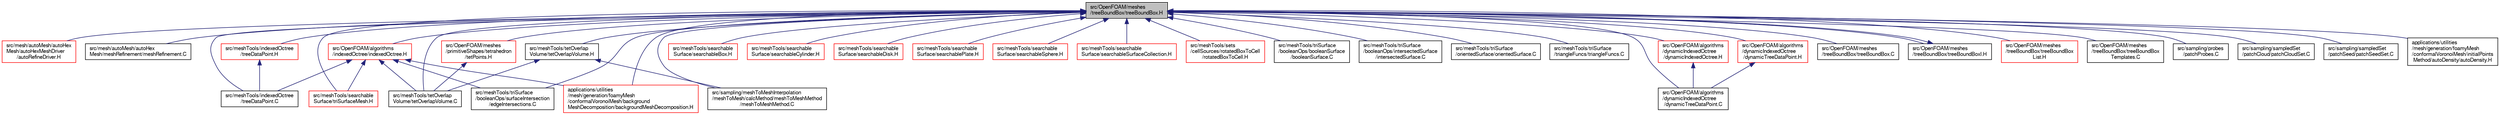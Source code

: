 digraph "src/OpenFOAM/meshes/treeBoundBox/treeBoundBox.H"
{
  bgcolor="transparent";
  edge [fontname="FreeSans",fontsize="10",labelfontname="FreeSans",labelfontsize="10"];
  node [fontname="FreeSans",fontsize="10",shape=record];
  Node1 [label="src/OpenFOAM/meshes\l/treeBoundBox/treeBoundBox.H",height=0.2,width=0.4,color="black", fillcolor="grey75", style="filled" fontcolor="black"];
  Node1 -> Node2 [dir="back",color="midnightblue",fontsize="10",style="solid",fontname="FreeSans"];
  Node2 [label="src/mesh/autoMesh/autoHex\lMesh/autoHexMeshDriver\l/autoRefineDriver.H",height=0.2,width=0.4,color="red",URL="$a06578.html"];
  Node1 -> Node3 [dir="back",color="midnightblue",fontsize="10",style="solid",fontname="FreeSans"];
  Node3 [label="src/mesh/autoMesh/autoHex\lMesh/meshRefinement/meshRefinement.C",height=0.2,width=0.4,color="black",URL="$a06601.html"];
  Node1 -> Node4 [dir="back",color="midnightblue",fontsize="10",style="solid",fontname="FreeSans"];
  Node4 [label="src/meshTools/indexedOctree\l/treeDataPoint.H",height=0.2,width=0.4,color="red",URL="$a06810.html"];
  Node4 -> Node5 [dir="back",color="midnightblue",fontsize="10",style="solid",fontname="FreeSans"];
  Node5 [label="src/meshTools/indexedOctree\l/treeDataPoint.C",height=0.2,width=0.4,color="black",URL="$a06809.html"];
  Node1 -> Node5 [dir="back",color="midnightblue",fontsize="10",style="solid",fontname="FreeSans"];
  Node1 -> Node6 [dir="back",color="midnightblue",fontsize="10",style="solid",fontname="FreeSans"];
  Node6 [label="src/meshTools/searchable\lSurface/triSurfaceMesh.H",height=0.2,width=0.4,color="red",URL="$a06906.html"];
  Node1 -> Node7 [dir="back",color="midnightblue",fontsize="10",style="solid",fontname="FreeSans"];
  Node7 [label="src/meshTools/searchable\lSurface/searchableBox.H",height=0.2,width=0.4,color="red",URL="$a06884.html"];
  Node1 -> Node8 [dir="back",color="midnightblue",fontsize="10",style="solid",fontname="FreeSans"];
  Node8 [label="src/meshTools/searchable\lSurface/searchableCylinder.H",height=0.2,width=0.4,color="red",URL="$a06886.html"];
  Node1 -> Node9 [dir="back",color="midnightblue",fontsize="10",style="solid",fontname="FreeSans"];
  Node9 [label="src/meshTools/searchable\lSurface/searchableDisk.H",height=0.2,width=0.4,color="red",URL="$a06888.html"];
  Node1 -> Node10 [dir="back",color="midnightblue",fontsize="10",style="solid",fontname="FreeSans"];
  Node10 [label="src/meshTools/searchable\lSurface/searchablePlate.H",height=0.2,width=0.4,color="red",URL="$a06892.html"];
  Node1 -> Node11 [dir="back",color="midnightblue",fontsize="10",style="solid",fontname="FreeSans"];
  Node11 [label="src/meshTools/searchable\lSurface/searchableSphere.H",height=0.2,width=0.4,color="red",URL="$a06894.html"];
  Node1 -> Node12 [dir="back",color="midnightblue",fontsize="10",style="solid",fontname="FreeSans"];
  Node12 [label="src/meshTools/searchable\lSurface/searchableSurfaceCollection.H",height=0.2,width=0.4,color="red",URL="$a06898.html"];
  Node1 -> Node13 [dir="back",color="midnightblue",fontsize="10",style="solid",fontname="FreeSans"];
  Node13 [label="src/meshTools/sets\l/cellSources/rotatedBoxToCell\l/rotatedBoxToCell.H",height=0.2,width=0.4,color="red",URL="$a06933.html"];
  Node1 -> Node14 [dir="back",color="midnightblue",fontsize="10",style="solid",fontname="FreeSans"];
  Node14 [label="src/meshTools/tetOverlap\lVolume/tetOverlapVolume.H",height=0.2,width=0.4,color="black",URL="$a07014.html"];
  Node14 -> Node15 [dir="back",color="midnightblue",fontsize="10",style="solid",fontname="FreeSans"];
  Node15 [label="src/meshTools/tetOverlap\lVolume/tetOverlapVolume.C",height=0.2,width=0.4,color="black",URL="$a07013.html"];
  Node14 -> Node16 [dir="back",color="midnightblue",fontsize="10",style="solid",fontname="FreeSans"];
  Node16 [label="src/sampling/meshToMeshInterpolation\l/meshToMesh/calcMethod/meshToMeshMethod\l/meshToMeshMethod.C",height=0.2,width=0.4,color="black",URL="$a09164.html"];
  Node1 -> Node15 [dir="back",color="midnightblue",fontsize="10",style="solid",fontname="FreeSans"];
  Node1 -> Node17 [dir="back",color="midnightblue",fontsize="10",style="solid",fontname="FreeSans"];
  Node17 [label="src/meshTools/triSurface\l/booleanOps/booleanSurface\l/booleanSurface.C",height=0.2,width=0.4,color="black",URL="$a07015.html"];
  Node1 -> Node18 [dir="back",color="midnightblue",fontsize="10",style="solid",fontname="FreeSans"];
  Node18 [label="src/meshTools/triSurface\l/booleanOps/intersectedSurface\l/intersectedSurface.C",height=0.2,width=0.4,color="black",URL="$a07019.html"];
  Node1 -> Node19 [dir="back",color="midnightblue",fontsize="10",style="solid",fontname="FreeSans"];
  Node19 [label="src/meshTools/triSurface\l/booleanOps/surfaceIntersection\l/edgeIntersections.C",height=0.2,width=0.4,color="black",URL="$a07021.html"];
  Node1 -> Node20 [dir="back",color="midnightblue",fontsize="10",style="solid",fontname="FreeSans"];
  Node20 [label="src/meshTools/triSurface\l/orientedSurface/orientedSurface.C",height=0.2,width=0.4,color="black",URL="$a07027.html"];
  Node1 -> Node21 [dir="back",color="midnightblue",fontsize="10",style="solid",fontname="FreeSans"];
  Node21 [label="src/meshTools/triSurface\l/triangleFuncs/triangleFuncs.C",height=0.2,width=0.4,color="black",URL="$a07033.html"];
  Node1 -> Node22 [dir="back",color="midnightblue",fontsize="10",style="solid",fontname="FreeSans"];
  Node22 [label="src/OpenFOAM/algorithms\l/dynamicIndexedOctree\l/dynamicIndexedOctree.H",height=0.2,width=0.4,color="red",URL="$a07081.html"];
  Node22 -> Node23 [dir="back",color="midnightblue",fontsize="10",style="solid",fontname="FreeSans"];
  Node23 [label="src/OpenFOAM/algorithms\l/dynamicIndexedOctree\l/dynamicTreeDataPoint.C",height=0.2,width=0.4,color="black",URL="$a07083.html"];
  Node1 -> Node24 [dir="back",color="midnightblue",fontsize="10",style="solid",fontname="FreeSans"];
  Node24 [label="src/OpenFOAM/algorithms\l/dynamicIndexedOctree\l/dynamicTreeDataPoint.H",height=0.2,width=0.4,color="red",URL="$a07084.html"];
  Node24 -> Node23 [dir="back",color="midnightblue",fontsize="10",style="solid",fontname="FreeSans"];
  Node1 -> Node23 [dir="back",color="midnightblue",fontsize="10",style="solid",fontname="FreeSans"];
  Node1 -> Node25 [dir="back",color="midnightblue",fontsize="10",style="solid",fontname="FreeSans"];
  Node25 [label="src/OpenFOAM/algorithms\l/indexedOctree/indexedOctree.H",height=0.2,width=0.4,color="red",URL="$a07086.html"];
  Node25 -> Node5 [dir="back",color="midnightblue",fontsize="10",style="solid",fontname="FreeSans"];
  Node25 -> Node6 [dir="back",color="midnightblue",fontsize="10",style="solid",fontname="FreeSans"];
  Node25 -> Node15 [dir="back",color="midnightblue",fontsize="10",style="solid",fontname="FreeSans"];
  Node25 -> Node19 [dir="back",color="midnightblue",fontsize="10",style="solid",fontname="FreeSans"];
  Node25 -> Node26 [dir="back",color="midnightblue",fontsize="10",style="solid",fontname="FreeSans"];
  Node26 [label="applications/utilities\l/mesh/generation/foamyMesh\l/conformalVoronoiMesh/background\lMeshDecomposition/backgroundMeshDecomposition.H",height=0.2,width=0.4,color="red",URL="$a03586.html"];
  Node1 -> Node27 [dir="back",color="midnightblue",fontsize="10",style="solid",fontname="FreeSans"];
  Node27 [label="src/OpenFOAM/meshes\l/primitiveShapes/tetrahedron\l/tetPoints.H",height=0.2,width=0.4,color="red",URL="$a08321.html"];
  Node27 -> Node15 [dir="back",color="midnightblue",fontsize="10",style="solid",fontname="FreeSans"];
  Node1 -> Node28 [dir="back",color="midnightblue",fontsize="10",style="solid",fontname="FreeSans"];
  Node28 [label="src/OpenFOAM/meshes\l/treeBoundBox/treeBoundBox.C",height=0.2,width=0.4,color="black",URL="$a08334.html"];
  Node1 -> Node29 [dir="back",color="midnightblue",fontsize="10",style="solid",fontname="FreeSans"];
  Node29 [label="src/OpenFOAM/meshes\l/treeBoundBox/treeBoundBoxI.H",height=0.2,width=0.4,color="black",URL="$a08336.html"];
  Node29 -> Node1 [dir="back",color="midnightblue",fontsize="10",style="solid",fontname="FreeSans"];
  Node1 -> Node30 [dir="back",color="midnightblue",fontsize="10",style="solid",fontname="FreeSans"];
  Node30 [label="src/OpenFOAM/meshes\l/treeBoundBox/treeBoundBox\lList.H",height=0.2,width=0.4,color="red",URL="$a08337.html"];
  Node1 -> Node31 [dir="back",color="midnightblue",fontsize="10",style="solid",fontname="FreeSans"];
  Node31 [label="src/OpenFOAM/meshes\l/treeBoundBox/treeBoundBox\lTemplates.C",height=0.2,width=0.4,color="black",URL="$a08338.html"];
  Node1 -> Node16 [dir="back",color="midnightblue",fontsize="10",style="solid",fontname="FreeSans"];
  Node1 -> Node32 [dir="back",color="midnightblue",fontsize="10",style="solid",fontname="FreeSans"];
  Node32 [label="src/sampling/probes\l/patchProbes.C",height=0.2,width=0.4,color="black",URL="$a09175.html"];
  Node1 -> Node33 [dir="back",color="midnightblue",fontsize="10",style="solid",fontname="FreeSans"];
  Node33 [label="src/sampling/sampledSet\l/patchCloud/patchCloudSet.C",height=0.2,width=0.4,color="black",URL="$a09196.html"];
  Node1 -> Node34 [dir="back",color="midnightblue",fontsize="10",style="solid",fontname="FreeSans"];
  Node34 [label="src/sampling/sampledSet\l/patchSeed/patchSeedSet.C",height=0.2,width=0.4,color="black",URL="$a09198.html"];
  Node1 -> Node26 [dir="back",color="midnightblue",fontsize="10",style="solid",fontname="FreeSans"];
  Node1 -> Node35 [dir="back",color="midnightblue",fontsize="10",style="solid",fontname="FreeSans"];
  Node35 [label="applications/utilities\l/mesh/generation/foamyMesh\l/conformalVoronoiMesh/initialPoints\lMethod/autoDensity/autoDensity.H",height=0.2,width=0.4,color="black",URL="$a03687.html"];
}
